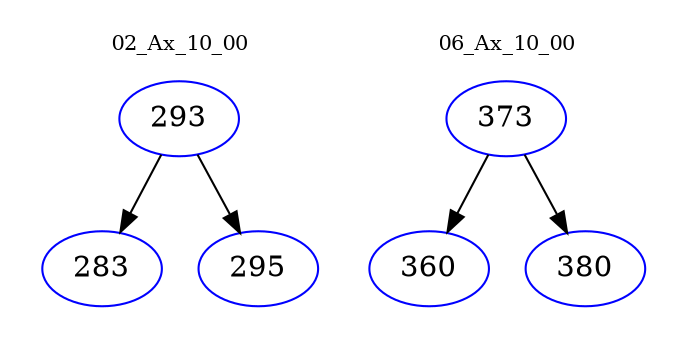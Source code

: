 digraph{
subgraph cluster_0 {
color = white
label = "02_Ax_10_00";
fontsize=10;
T0_293 [label="293", color="blue"]
T0_293 -> T0_283 [color="black"]
T0_283 [label="283", color="blue"]
T0_293 -> T0_295 [color="black"]
T0_295 [label="295", color="blue"]
}
subgraph cluster_1 {
color = white
label = "06_Ax_10_00";
fontsize=10;
T1_373 [label="373", color="blue"]
T1_373 -> T1_360 [color="black"]
T1_360 [label="360", color="blue"]
T1_373 -> T1_380 [color="black"]
T1_380 [label="380", color="blue"]
}
}
